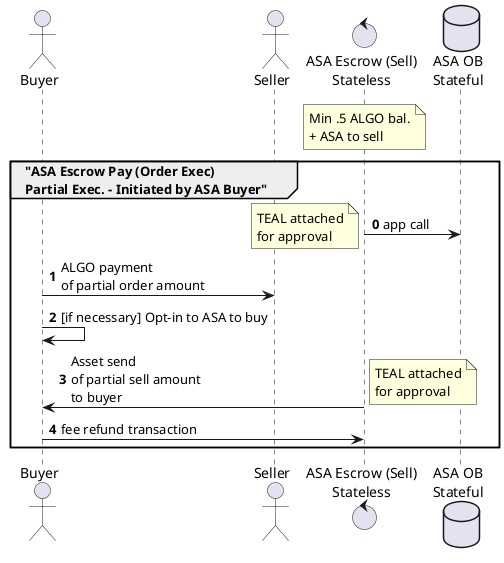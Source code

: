 @startuml
actor Buyer
actor Seller
control "ASA Escrow (Sell)\nStateless" as ASAEscrow
database "ASA OB\nStateful" as ASAOB
note over ASAEscrow: Min .5 ALGO bal.\n+ ASA to sell

group "ASA Escrow Pay (Order Exec)\nPartial Exec. - Initiated by ASA Buyer"
autonumber 0
ASAEscrow -> ASAOB: app call
note left: TEAL attached\nfor approval
Buyer -> Seller: ALGO payment\nof partial order amount
Buyer -> Buyer: [if necessary] Opt-in to ASA to buy
ASAEscrow -> Buyer: Asset send\nof partial sell amount\nto buyer
note right: TEAL attached\nfor approval
Buyer -> ASAEscrow: fee refund transaction
end

@enduml
